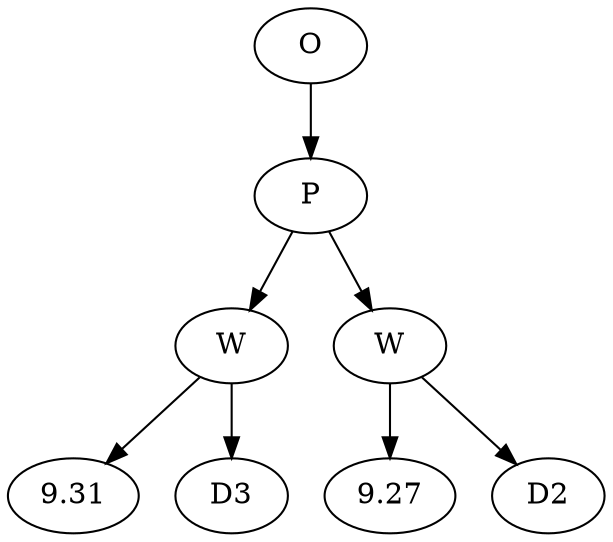 // Tree
digraph {
	6192880 [label=O]
	6192881 [label=P]
	6192880 -> 6192881
	6192882 [label=W]
	6192881 -> 6192882
	6192883 [label=9.31]
	6192882 -> 6192883
	6192884 [label=D3]
	6192882 -> 6192884
	6192885 [label=W]
	6192881 -> 6192885
	6192886 [label=9.27]
	6192885 -> 6192886
	6192887 [label=D2]
	6192885 -> 6192887
}
